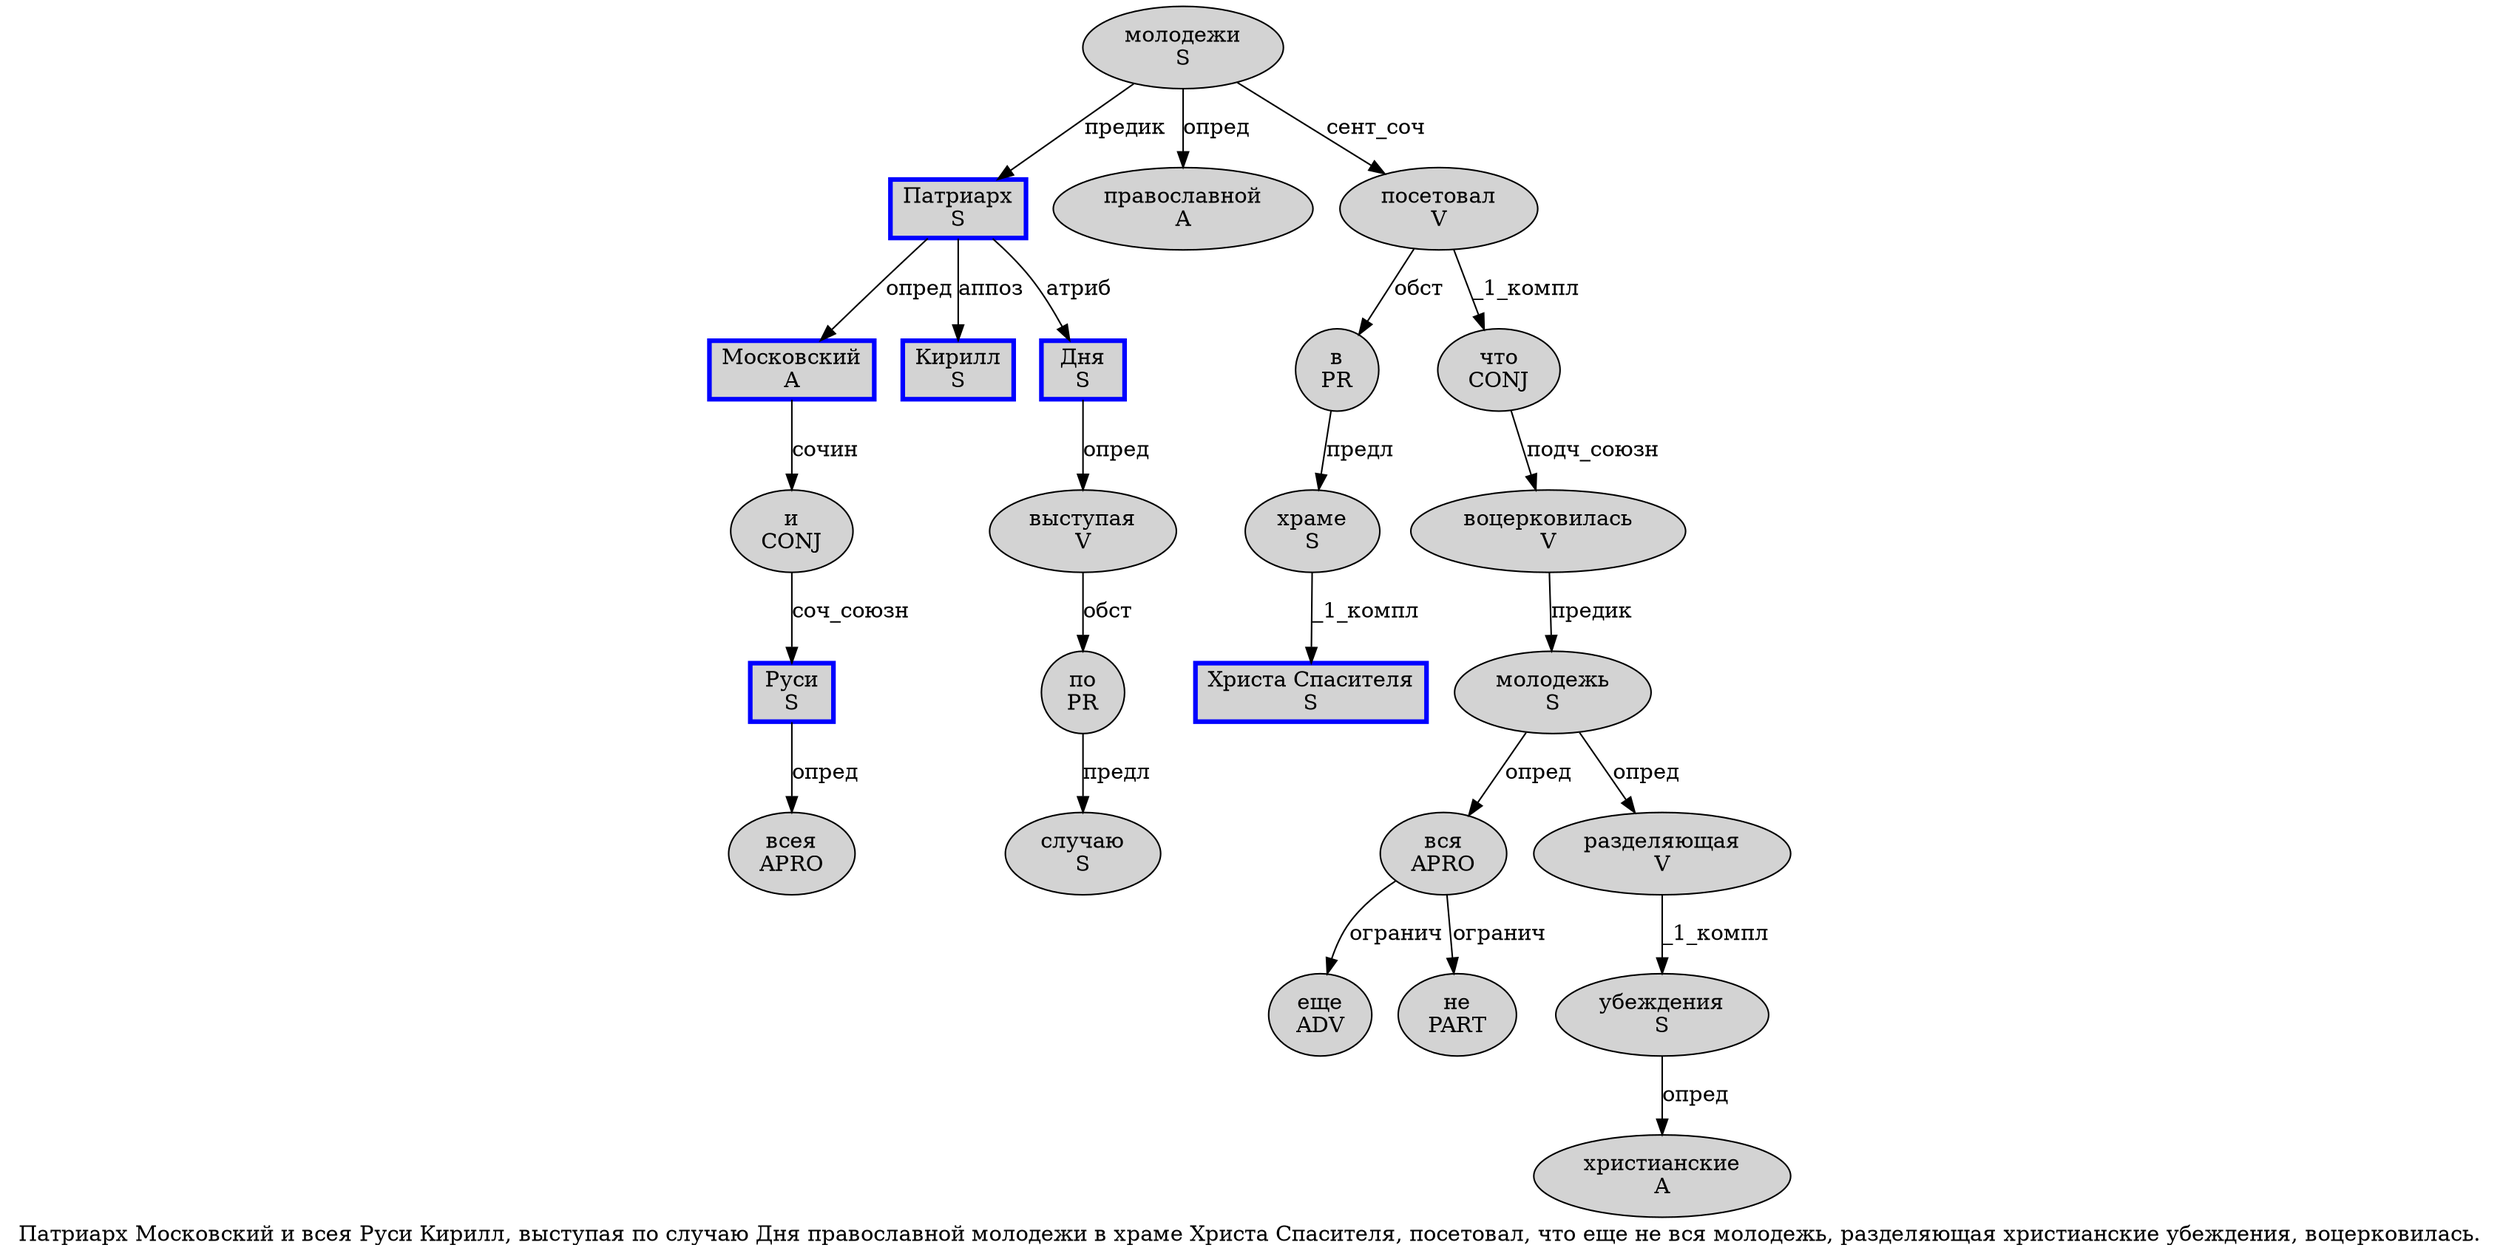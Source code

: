 digraph SENTENCE_1597 {
	graph [label="Патриарх Московский и всея Руси Кирилл, выступая по случаю Дня православной молодежи в храме Христа Спасителя, посетовал, что еще не вся молодежь, разделяющая христианские убеждения, воцерковилась."]
	node [style=filled]
		0 [label="Патриарх
S" color=blue fillcolor=lightgray penwidth=3 shape=box]
		1 [label="Московский
A" color=blue fillcolor=lightgray penwidth=3 shape=box]
		2 [label="и
CONJ" color="" fillcolor=lightgray penwidth=1 shape=ellipse]
		3 [label="всея
APRO" color="" fillcolor=lightgray penwidth=1 shape=ellipse]
		4 [label="Руси
S" color=blue fillcolor=lightgray penwidth=3 shape=box]
		5 [label="Кирилл
S" color=blue fillcolor=lightgray penwidth=3 shape=box]
		7 [label="выступая
V" color="" fillcolor=lightgray penwidth=1 shape=ellipse]
		8 [label="по
PR" color="" fillcolor=lightgray penwidth=1 shape=ellipse]
		9 [label="случаю
S" color="" fillcolor=lightgray penwidth=1 shape=ellipse]
		10 [label="Дня
S" color=blue fillcolor=lightgray penwidth=3 shape=box]
		11 [label="православной
A" color="" fillcolor=lightgray penwidth=1 shape=ellipse]
		12 [label="молодежи
S" color="" fillcolor=lightgray penwidth=1 shape=ellipse]
		13 [label="в
PR" color="" fillcolor=lightgray penwidth=1 shape=ellipse]
		14 [label="храме
S" color="" fillcolor=lightgray penwidth=1 shape=ellipse]
		15 [label="Христа Спасителя
S" color=blue fillcolor=lightgray penwidth=3 shape=box]
		17 [label="посетовал
V" color="" fillcolor=lightgray penwidth=1 shape=ellipse]
		19 [label="что
CONJ" color="" fillcolor=lightgray penwidth=1 shape=ellipse]
		20 [label="еще
ADV" color="" fillcolor=lightgray penwidth=1 shape=ellipse]
		21 [label="не
PART" color="" fillcolor=lightgray penwidth=1 shape=ellipse]
		22 [label="вся
APRO" color="" fillcolor=lightgray penwidth=1 shape=ellipse]
		23 [label="молодежь
S" color="" fillcolor=lightgray penwidth=1 shape=ellipse]
		25 [label="разделяющая
V" color="" fillcolor=lightgray penwidth=1 shape=ellipse]
		26 [label="христианские
A" color="" fillcolor=lightgray penwidth=1 shape=ellipse]
		27 [label="убеждения
S" color="" fillcolor=lightgray penwidth=1 shape=ellipse]
		29 [label="воцерковилась
V" color="" fillcolor=lightgray penwidth=1 shape=ellipse]
			0 -> 1 [label="опред"]
			0 -> 5 [label="аппоз"]
			0 -> 10 [label="атриб"]
			14 -> 15 [label="_1_компл"]
			10 -> 7 [label="опред"]
			8 -> 9 [label="предл"]
			27 -> 26 [label="опред"]
			7 -> 8 [label="обст"]
			13 -> 14 [label="предл"]
			17 -> 13 [label="обст"]
			17 -> 19 [label="_1_компл"]
			1 -> 2 [label="сочин"]
			22 -> 20 [label="огранич"]
			22 -> 21 [label="огранич"]
			12 -> 0 [label="предик"]
			12 -> 11 [label="опред"]
			12 -> 17 [label="сент_соч"]
			4 -> 3 [label="опред"]
			19 -> 29 [label="подч_союзн"]
			2 -> 4 [label="соч_союзн"]
			25 -> 27 [label="_1_компл"]
			23 -> 22 [label="опред"]
			23 -> 25 [label="опред"]
			29 -> 23 [label="предик"]
}